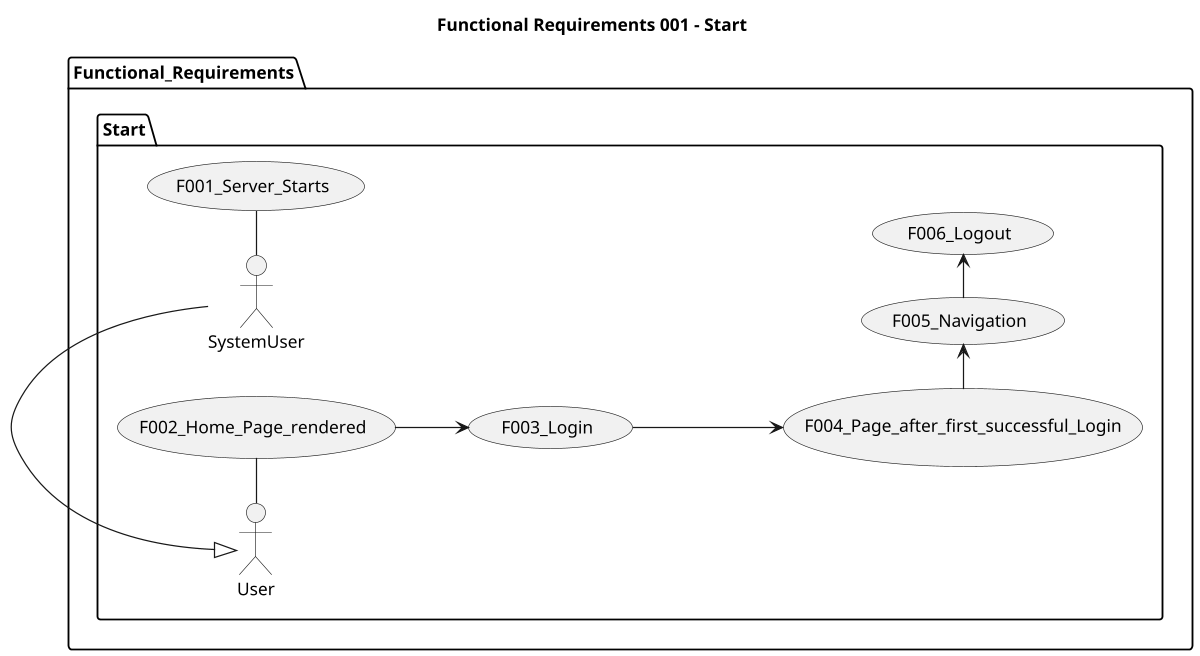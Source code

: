 @startuml

title Functional Requirements 001 - Start

left to right direction
'top to bottom direction

'https://plantuml.com/use-case-diagram

scale 1200 width

package Functional_Requirements {

  package Start {
      SystemUser - (F001_Server_Starts)
      User - (F002_Home_Page_rendered)
      (F002_Home_Page_rendered) --> (F003_Login)
      (F003_Login) ---> (F004_Page_after_first_successful_Login)
      (F004_Page_after_first_successful_Login) -> (F005_Navigation)
      (F005_Navigation) -> (F006_Logout)

      User <|- SystemUser
    }
}
@enduml
